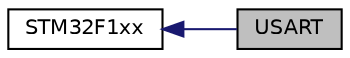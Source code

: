 digraph "USART"
{
  edge [fontname="Helvetica",fontsize="10",labelfontname="Helvetica",labelfontsize="10"];
  node [fontname="Helvetica",fontsize="10",shape=record];
  rankdir=LR;
  Node0 [label="USART",height=0.2,width=0.4,color="black", fillcolor="grey75", style="filled" fontcolor="black"];
  Node1 [label="STM32F1xx",height=0.2,width=0.4,color="black", fillcolor="white", style="filled",URL="$group__STM32F1xx.html",tooltip="Libraries for ST Microelectronics STM32F1xx series."];
  Node1->Node0 [shape=plaintext, color="midnightblue", dir="back", style="solid"];
}
